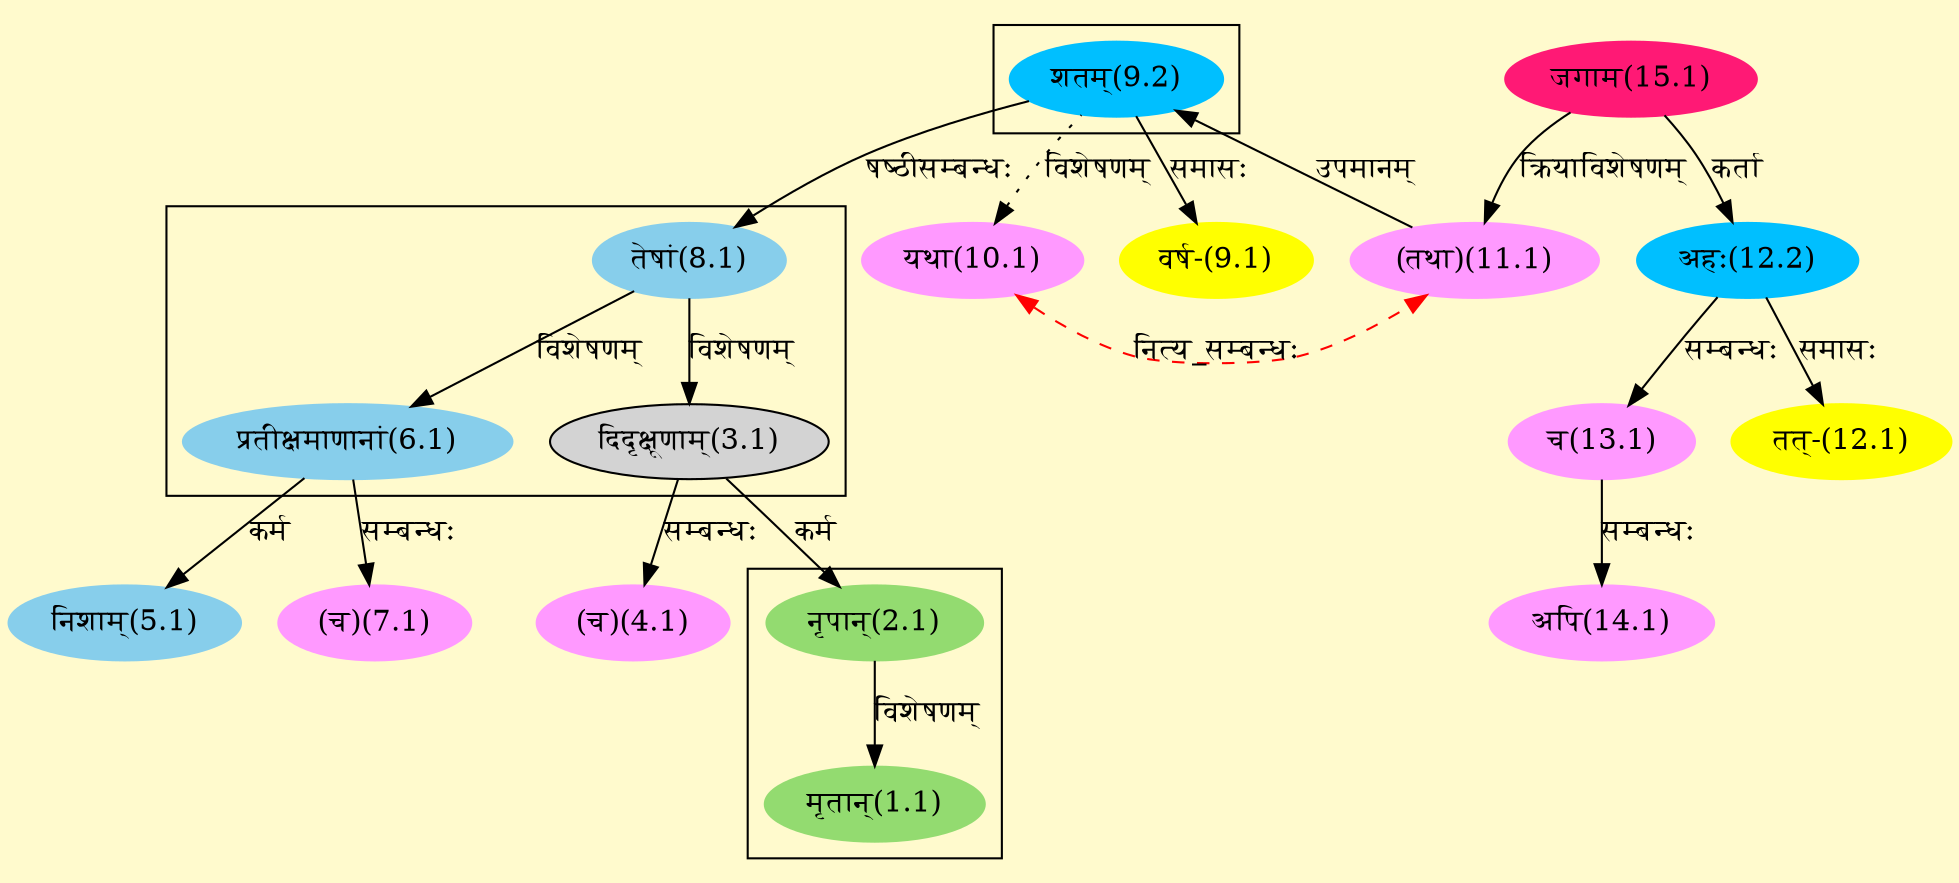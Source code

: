digraph G{
rankdir=BT;
 compound=true;
 bgcolor="lemonchiffon1";

subgraph cluster_1{
Node1_1 [style=filled, color="#93DB70" label = "मृतान्(1.1)"]
Node2_1 [style=filled, color="#93DB70" label = "नृपान्(2.1)"]

}

subgraph cluster_2{
Node3_1 [style=filled, color="" label = "दिदृक्षूणाम्(3.1)"]
Node8_1 [style=filled, color="#87CEEB" label = "तेषां(8.1)"]
Node6_1 [style=filled, color="#87CEEB" label = "प्रतीक्षमाणानां(6.1)"]

}

subgraph cluster_3{
Node10_1 [style=filled, color="#FF99FF" label = "यथा(10.1)"]
Node9_2 [style=filled, color="#00BFFF" label = "शतम्(9.2)"]

}
Node2_1 [style=filled, color="#93DB70" label = "नृपान्(2.1)"]
Node3_1 [style=filled, color="" label = "दिदृक्षूणाम्(3.1)"]
Node4_1 [style=filled, color="#FF99FF" label = "(च)(4.1)"]
Node5_1 [style=filled, color="#87CEEB" label = "निशाम्(5.1)"]
Node6_1 [style=filled, color="#87CEEB" label = "प्रतीक्षमाणानां(6.1)"]
Node7_1 [style=filled, color="#FF99FF" label = "(च)(7.1)"]
Node8_1 [style=filled, color="#87CEEB" label = "तेषां(8.1)"]
Node9_2 [style=filled, color="#00BFFF" label = "शतम्(9.2)"]
Node9_1 [style=filled, color="#FFFF00" label = "वर्ष-(9.1)"]
Node11_1 [style=filled, color="#FF99FF" label = "(तथा)(11.1)"]
Node10_1 [style=filled, color="#FF99FF" label = "यथा(10.1)"]
Node15_1 [style=filled, color="#FF1975" label = "जगाम(15.1)"]
Node12_1 [style=filled, color="#FFFF00" label = "तत्-(12.1)"]
Node12_2 [style=filled, color="#00BFFF" label = "अहः(12.2)"]
Node13_1 [style=filled, color="#FF99FF" label = "च(13.1)"]
Node14_1 [style=filled, color="#FF99FF" label = "अपि(14.1)"]
{rank = same; Node10_1; Node11_1;}
/* Start of Relations section */

Node1_1 -> Node2_1 [  label="विशेषणम्"  dir="back" ]
Node2_1 -> Node3_1 [  label="कर्म"  dir="back" ]
Node3_1 -> Node8_1 [  label="विशेषणम्"  dir="back" ]
Node4_1 -> Node3_1 [  label="सम्बन्धः"  dir="back" ]
Node5_1 -> Node6_1 [  label="कर्म"  dir="back" ]
Node6_1 -> Node8_1 [  label="विशेषणम्"  dir="back" ]
Node7_1 -> Node6_1 [  label="सम्बन्धः"  dir="back" ]
Node8_1 -> Node9_2 [  label="षष्ठीसम्बन्धः"  dir="back" ]
Node9_1 -> Node9_2 [  label="समासः"  dir="back" ]
Node9_2 -> Node11_1 [  label="उपमानम्"  dir="back" ]
Node10_1 -> Node11_1 [ style=dashed color="red" label="नित्य_सम्बन्धः"  dir="both" ]
Node10_1 -> Node9_2 [ style=dotted label="विशेषणम्"  dir="back" ]
Node11_1 -> Node15_1 [  label="क्रियाविशेषणम्"  dir="back" ]
Node12_1 -> Node12_2 [  label="समासः"  dir="back" ]
Node12_2 -> Node15_1 [  label="कर्ता"  dir="back" ]
Node13_1 -> Node12_2 [  label="सम्बन्धः"  dir="back" ]
Node14_1 -> Node13_1 [  label="सम्बन्धः"  dir="back" ]
}

